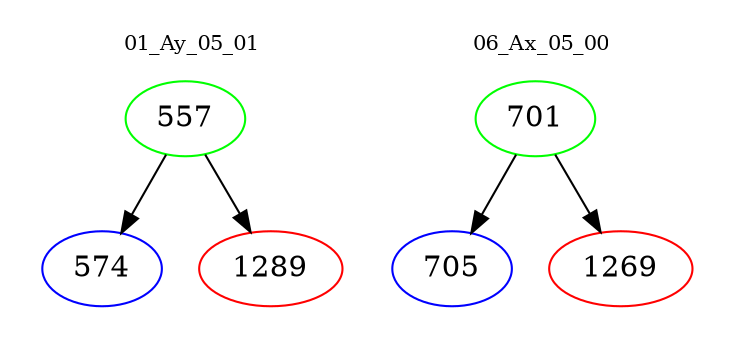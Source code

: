 digraph{
subgraph cluster_0 {
color = white
label = "01_Ay_05_01";
fontsize=10;
T0_557 [label="557", color="green"]
T0_557 -> T0_574 [color="black"]
T0_574 [label="574", color="blue"]
T0_557 -> T0_1289 [color="black"]
T0_1289 [label="1289", color="red"]
}
subgraph cluster_1 {
color = white
label = "06_Ax_05_00";
fontsize=10;
T1_701 [label="701", color="green"]
T1_701 -> T1_705 [color="black"]
T1_705 [label="705", color="blue"]
T1_701 -> T1_1269 [color="black"]
T1_1269 [label="1269", color="red"]
}
}
